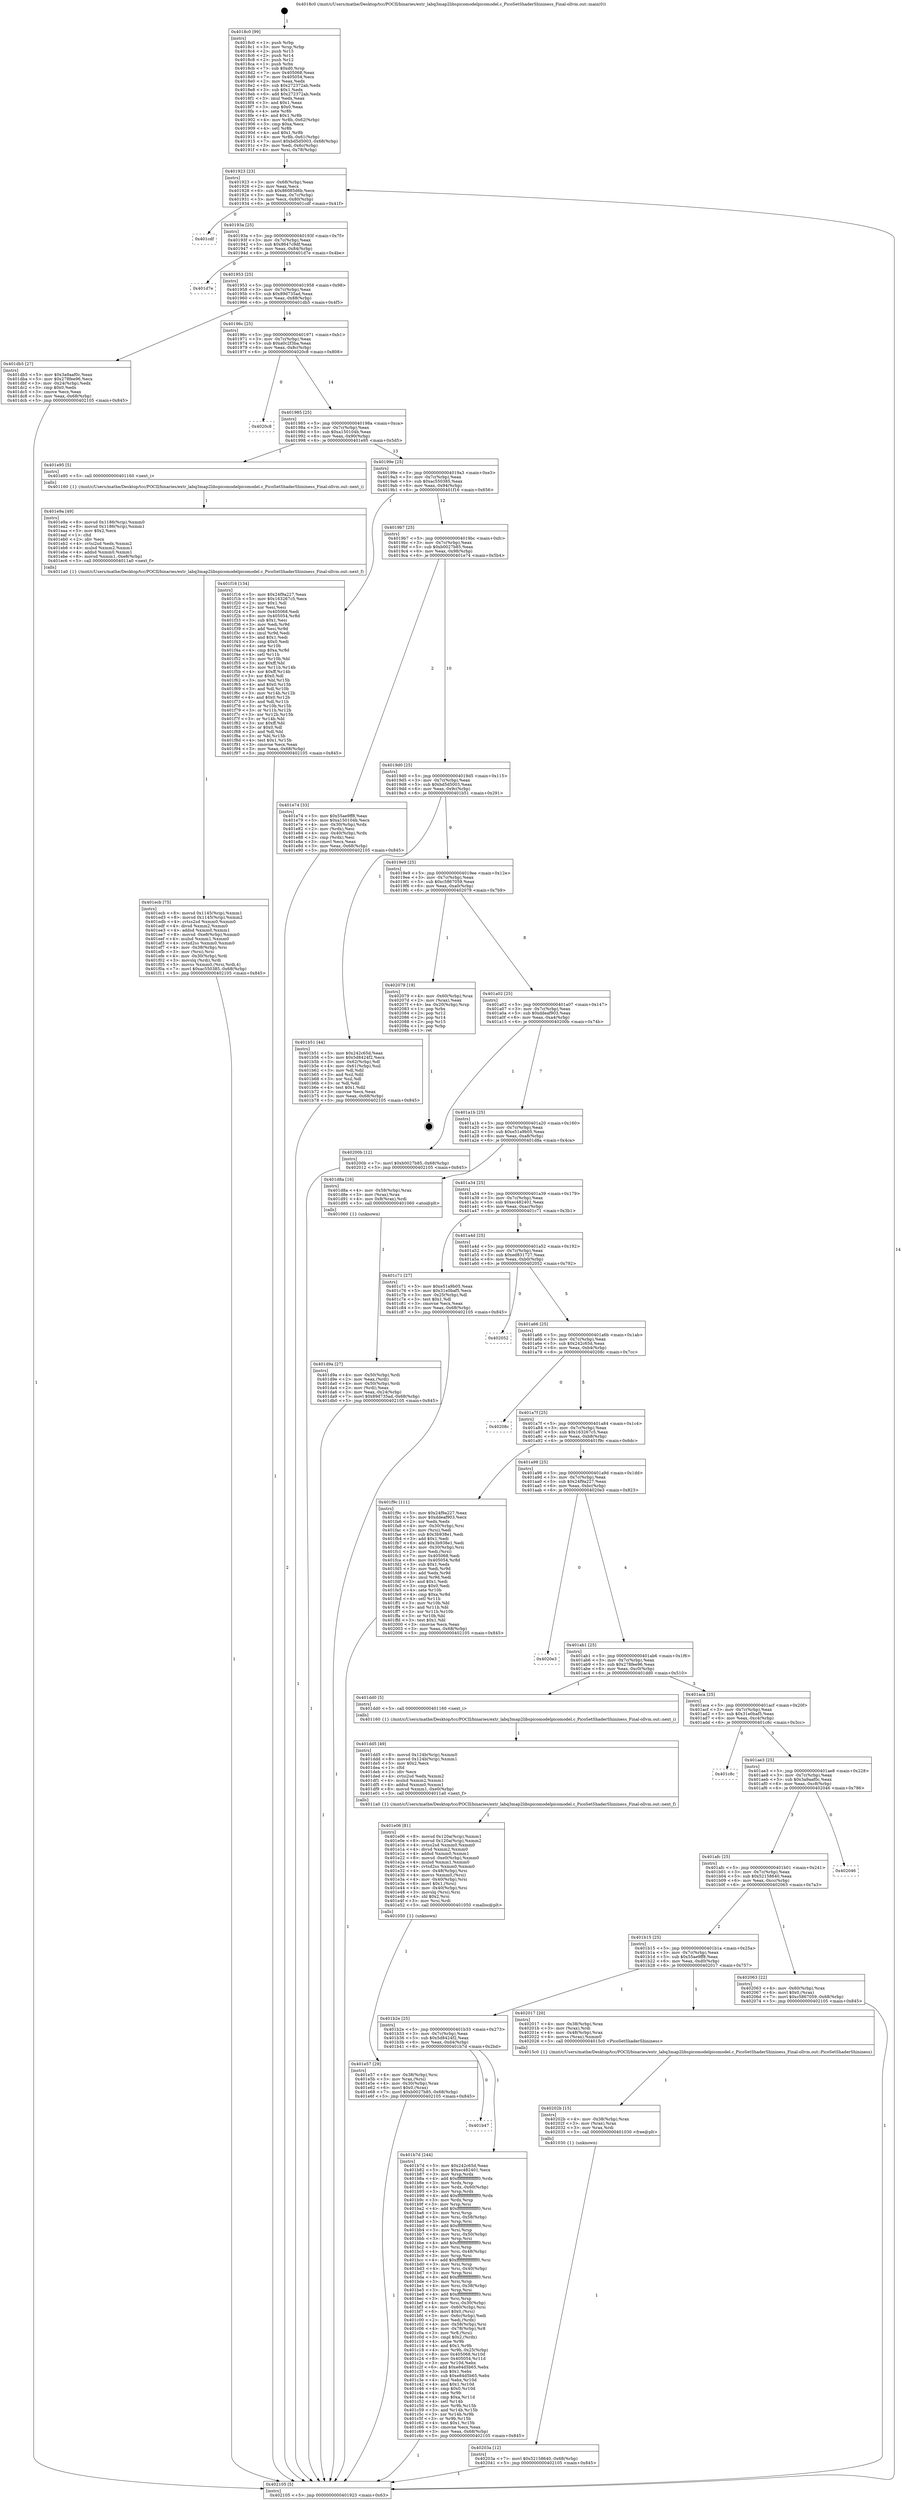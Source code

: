 digraph "0x4018c0" {
  label = "0x4018c0 (/mnt/c/Users/mathe/Desktop/tcc/POCII/binaries/extr_labq3map2libspicomodelpicomodel.c_PicoSetShaderShininess_Final-ollvm.out::main(0))"
  labelloc = "t"
  node[shape=record]

  Entry [label="",width=0.3,height=0.3,shape=circle,fillcolor=black,style=filled]
  "0x401923" [label="{
     0x401923 [23]\l
     | [instrs]\l
     &nbsp;&nbsp;0x401923 \<+3\>: mov -0x68(%rbp),%eax\l
     &nbsp;&nbsp;0x401926 \<+2\>: mov %eax,%ecx\l
     &nbsp;&nbsp;0x401928 \<+6\>: sub $0x86085d6b,%ecx\l
     &nbsp;&nbsp;0x40192e \<+3\>: mov %eax,-0x7c(%rbp)\l
     &nbsp;&nbsp;0x401931 \<+3\>: mov %ecx,-0x80(%rbp)\l
     &nbsp;&nbsp;0x401934 \<+6\>: je 0000000000401cdf \<main+0x41f\>\l
  }"]
  "0x401cdf" [label="{
     0x401cdf\l
  }", style=dashed]
  "0x40193a" [label="{
     0x40193a [25]\l
     | [instrs]\l
     &nbsp;&nbsp;0x40193a \<+5\>: jmp 000000000040193f \<main+0x7f\>\l
     &nbsp;&nbsp;0x40193f \<+3\>: mov -0x7c(%rbp),%eax\l
     &nbsp;&nbsp;0x401942 \<+5\>: sub $0x8647c9df,%eax\l
     &nbsp;&nbsp;0x401947 \<+6\>: mov %eax,-0x84(%rbp)\l
     &nbsp;&nbsp;0x40194d \<+6\>: je 0000000000401d7e \<main+0x4be\>\l
  }"]
  Exit [label="",width=0.3,height=0.3,shape=circle,fillcolor=black,style=filled,peripheries=2]
  "0x401d7e" [label="{
     0x401d7e\l
  }", style=dashed]
  "0x401953" [label="{
     0x401953 [25]\l
     | [instrs]\l
     &nbsp;&nbsp;0x401953 \<+5\>: jmp 0000000000401958 \<main+0x98\>\l
     &nbsp;&nbsp;0x401958 \<+3\>: mov -0x7c(%rbp),%eax\l
     &nbsp;&nbsp;0x40195b \<+5\>: sub $0x89d735ad,%eax\l
     &nbsp;&nbsp;0x401960 \<+6\>: mov %eax,-0x88(%rbp)\l
     &nbsp;&nbsp;0x401966 \<+6\>: je 0000000000401db5 \<main+0x4f5\>\l
  }"]
  "0x40203a" [label="{
     0x40203a [12]\l
     | [instrs]\l
     &nbsp;&nbsp;0x40203a \<+7\>: movl $0x52158640,-0x68(%rbp)\l
     &nbsp;&nbsp;0x402041 \<+5\>: jmp 0000000000402105 \<main+0x845\>\l
  }"]
  "0x401db5" [label="{
     0x401db5 [27]\l
     | [instrs]\l
     &nbsp;&nbsp;0x401db5 \<+5\>: mov $0x3a9aaf0c,%eax\l
     &nbsp;&nbsp;0x401dba \<+5\>: mov $0x278fee96,%ecx\l
     &nbsp;&nbsp;0x401dbf \<+3\>: mov -0x24(%rbp),%edx\l
     &nbsp;&nbsp;0x401dc2 \<+3\>: cmp $0x0,%edx\l
     &nbsp;&nbsp;0x401dc5 \<+3\>: cmove %ecx,%eax\l
     &nbsp;&nbsp;0x401dc8 \<+3\>: mov %eax,-0x68(%rbp)\l
     &nbsp;&nbsp;0x401dcb \<+5\>: jmp 0000000000402105 \<main+0x845\>\l
  }"]
  "0x40196c" [label="{
     0x40196c [25]\l
     | [instrs]\l
     &nbsp;&nbsp;0x40196c \<+5\>: jmp 0000000000401971 \<main+0xb1\>\l
     &nbsp;&nbsp;0x401971 \<+3\>: mov -0x7c(%rbp),%eax\l
     &nbsp;&nbsp;0x401974 \<+5\>: sub $0xa0c2f3ba,%eax\l
     &nbsp;&nbsp;0x401979 \<+6\>: mov %eax,-0x8c(%rbp)\l
     &nbsp;&nbsp;0x40197f \<+6\>: je 00000000004020c8 \<main+0x808\>\l
  }"]
  "0x40202b" [label="{
     0x40202b [15]\l
     | [instrs]\l
     &nbsp;&nbsp;0x40202b \<+4\>: mov -0x38(%rbp),%rax\l
     &nbsp;&nbsp;0x40202f \<+3\>: mov (%rax),%rax\l
     &nbsp;&nbsp;0x402032 \<+3\>: mov %rax,%rdi\l
     &nbsp;&nbsp;0x402035 \<+5\>: call 0000000000401030 \<free@plt\>\l
     | [calls]\l
     &nbsp;&nbsp;0x401030 \{1\} (unknown)\l
  }"]
  "0x4020c8" [label="{
     0x4020c8\l
  }", style=dashed]
  "0x401985" [label="{
     0x401985 [25]\l
     | [instrs]\l
     &nbsp;&nbsp;0x401985 \<+5\>: jmp 000000000040198a \<main+0xca\>\l
     &nbsp;&nbsp;0x40198a \<+3\>: mov -0x7c(%rbp),%eax\l
     &nbsp;&nbsp;0x40198d \<+5\>: sub $0xa150104b,%eax\l
     &nbsp;&nbsp;0x401992 \<+6\>: mov %eax,-0x90(%rbp)\l
     &nbsp;&nbsp;0x401998 \<+6\>: je 0000000000401e95 \<main+0x5d5\>\l
  }"]
  "0x401ecb" [label="{
     0x401ecb [75]\l
     | [instrs]\l
     &nbsp;&nbsp;0x401ecb \<+8\>: movsd 0x1145(%rip),%xmm1\l
     &nbsp;&nbsp;0x401ed3 \<+8\>: movsd 0x1145(%rip),%xmm2\l
     &nbsp;&nbsp;0x401edb \<+4\>: cvtss2sd %xmm0,%xmm0\l
     &nbsp;&nbsp;0x401edf \<+4\>: divsd %xmm2,%xmm0\l
     &nbsp;&nbsp;0x401ee3 \<+4\>: addsd %xmm0,%xmm1\l
     &nbsp;&nbsp;0x401ee7 \<+8\>: movsd -0xe8(%rbp),%xmm0\l
     &nbsp;&nbsp;0x401eef \<+4\>: mulsd %xmm1,%xmm0\l
     &nbsp;&nbsp;0x401ef3 \<+4\>: cvtsd2ss %xmm0,%xmm0\l
     &nbsp;&nbsp;0x401ef7 \<+4\>: mov -0x38(%rbp),%rsi\l
     &nbsp;&nbsp;0x401efb \<+3\>: mov (%rsi),%rsi\l
     &nbsp;&nbsp;0x401efe \<+4\>: mov -0x30(%rbp),%rdi\l
     &nbsp;&nbsp;0x401f02 \<+3\>: movslq (%rdi),%rdi\l
     &nbsp;&nbsp;0x401f05 \<+5\>: movss %xmm0,(%rsi,%rdi,4)\l
     &nbsp;&nbsp;0x401f0a \<+7\>: movl $0xac550385,-0x68(%rbp)\l
     &nbsp;&nbsp;0x401f11 \<+5\>: jmp 0000000000402105 \<main+0x845\>\l
  }"]
  "0x401e95" [label="{
     0x401e95 [5]\l
     | [instrs]\l
     &nbsp;&nbsp;0x401e95 \<+5\>: call 0000000000401160 \<next_i\>\l
     | [calls]\l
     &nbsp;&nbsp;0x401160 \{1\} (/mnt/c/Users/mathe/Desktop/tcc/POCII/binaries/extr_labq3map2libspicomodelpicomodel.c_PicoSetShaderShininess_Final-ollvm.out::next_i)\l
  }"]
  "0x40199e" [label="{
     0x40199e [25]\l
     | [instrs]\l
     &nbsp;&nbsp;0x40199e \<+5\>: jmp 00000000004019a3 \<main+0xe3\>\l
     &nbsp;&nbsp;0x4019a3 \<+3\>: mov -0x7c(%rbp),%eax\l
     &nbsp;&nbsp;0x4019a6 \<+5\>: sub $0xac550385,%eax\l
     &nbsp;&nbsp;0x4019ab \<+6\>: mov %eax,-0x94(%rbp)\l
     &nbsp;&nbsp;0x4019b1 \<+6\>: je 0000000000401f16 \<main+0x656\>\l
  }"]
  "0x401e9a" [label="{
     0x401e9a [49]\l
     | [instrs]\l
     &nbsp;&nbsp;0x401e9a \<+8\>: movsd 0x1186(%rip),%xmm0\l
     &nbsp;&nbsp;0x401ea2 \<+8\>: movsd 0x1186(%rip),%xmm1\l
     &nbsp;&nbsp;0x401eaa \<+5\>: mov $0x2,%ecx\l
     &nbsp;&nbsp;0x401eaf \<+1\>: cltd\l
     &nbsp;&nbsp;0x401eb0 \<+2\>: idiv %ecx\l
     &nbsp;&nbsp;0x401eb2 \<+4\>: cvtsi2sd %edx,%xmm2\l
     &nbsp;&nbsp;0x401eb6 \<+4\>: mulsd %xmm2,%xmm1\l
     &nbsp;&nbsp;0x401eba \<+4\>: addsd %xmm0,%xmm1\l
     &nbsp;&nbsp;0x401ebe \<+8\>: movsd %xmm1,-0xe8(%rbp)\l
     &nbsp;&nbsp;0x401ec6 \<+5\>: call 00000000004011a0 \<next_f\>\l
     | [calls]\l
     &nbsp;&nbsp;0x4011a0 \{1\} (/mnt/c/Users/mathe/Desktop/tcc/POCII/binaries/extr_labq3map2libspicomodelpicomodel.c_PicoSetShaderShininess_Final-ollvm.out::next_f)\l
  }"]
  "0x401f16" [label="{
     0x401f16 [134]\l
     | [instrs]\l
     &nbsp;&nbsp;0x401f16 \<+5\>: mov $0x24f9a227,%eax\l
     &nbsp;&nbsp;0x401f1b \<+5\>: mov $0x163267c5,%ecx\l
     &nbsp;&nbsp;0x401f20 \<+2\>: mov $0x1,%dl\l
     &nbsp;&nbsp;0x401f22 \<+2\>: xor %esi,%esi\l
     &nbsp;&nbsp;0x401f24 \<+7\>: mov 0x405068,%edi\l
     &nbsp;&nbsp;0x401f2b \<+8\>: mov 0x405054,%r8d\l
     &nbsp;&nbsp;0x401f33 \<+3\>: sub $0x1,%esi\l
     &nbsp;&nbsp;0x401f36 \<+3\>: mov %edi,%r9d\l
     &nbsp;&nbsp;0x401f39 \<+3\>: add %esi,%r9d\l
     &nbsp;&nbsp;0x401f3c \<+4\>: imul %r9d,%edi\l
     &nbsp;&nbsp;0x401f40 \<+3\>: and $0x1,%edi\l
     &nbsp;&nbsp;0x401f43 \<+3\>: cmp $0x0,%edi\l
     &nbsp;&nbsp;0x401f46 \<+4\>: sete %r10b\l
     &nbsp;&nbsp;0x401f4a \<+4\>: cmp $0xa,%r8d\l
     &nbsp;&nbsp;0x401f4e \<+4\>: setl %r11b\l
     &nbsp;&nbsp;0x401f52 \<+3\>: mov %r10b,%bl\l
     &nbsp;&nbsp;0x401f55 \<+3\>: xor $0xff,%bl\l
     &nbsp;&nbsp;0x401f58 \<+3\>: mov %r11b,%r14b\l
     &nbsp;&nbsp;0x401f5b \<+4\>: xor $0xff,%r14b\l
     &nbsp;&nbsp;0x401f5f \<+3\>: xor $0x0,%dl\l
     &nbsp;&nbsp;0x401f62 \<+3\>: mov %bl,%r15b\l
     &nbsp;&nbsp;0x401f65 \<+4\>: and $0x0,%r15b\l
     &nbsp;&nbsp;0x401f69 \<+3\>: and %dl,%r10b\l
     &nbsp;&nbsp;0x401f6c \<+3\>: mov %r14b,%r12b\l
     &nbsp;&nbsp;0x401f6f \<+4\>: and $0x0,%r12b\l
     &nbsp;&nbsp;0x401f73 \<+3\>: and %dl,%r11b\l
     &nbsp;&nbsp;0x401f76 \<+3\>: or %r10b,%r15b\l
     &nbsp;&nbsp;0x401f79 \<+3\>: or %r11b,%r12b\l
     &nbsp;&nbsp;0x401f7c \<+3\>: xor %r12b,%r15b\l
     &nbsp;&nbsp;0x401f7f \<+3\>: or %r14b,%bl\l
     &nbsp;&nbsp;0x401f82 \<+3\>: xor $0xff,%bl\l
     &nbsp;&nbsp;0x401f85 \<+3\>: or $0x0,%dl\l
     &nbsp;&nbsp;0x401f88 \<+2\>: and %dl,%bl\l
     &nbsp;&nbsp;0x401f8a \<+3\>: or %bl,%r15b\l
     &nbsp;&nbsp;0x401f8d \<+4\>: test $0x1,%r15b\l
     &nbsp;&nbsp;0x401f91 \<+3\>: cmovne %ecx,%eax\l
     &nbsp;&nbsp;0x401f94 \<+3\>: mov %eax,-0x68(%rbp)\l
     &nbsp;&nbsp;0x401f97 \<+5\>: jmp 0000000000402105 \<main+0x845\>\l
  }"]
  "0x4019b7" [label="{
     0x4019b7 [25]\l
     | [instrs]\l
     &nbsp;&nbsp;0x4019b7 \<+5\>: jmp 00000000004019bc \<main+0xfc\>\l
     &nbsp;&nbsp;0x4019bc \<+3\>: mov -0x7c(%rbp),%eax\l
     &nbsp;&nbsp;0x4019bf \<+5\>: sub $0xb0027b85,%eax\l
     &nbsp;&nbsp;0x4019c4 \<+6\>: mov %eax,-0x98(%rbp)\l
     &nbsp;&nbsp;0x4019ca \<+6\>: je 0000000000401e74 \<main+0x5b4\>\l
  }"]
  "0x401e57" [label="{
     0x401e57 [29]\l
     | [instrs]\l
     &nbsp;&nbsp;0x401e57 \<+4\>: mov -0x38(%rbp),%rsi\l
     &nbsp;&nbsp;0x401e5b \<+3\>: mov %rax,(%rsi)\l
     &nbsp;&nbsp;0x401e5e \<+4\>: mov -0x30(%rbp),%rax\l
     &nbsp;&nbsp;0x401e62 \<+6\>: movl $0x0,(%rax)\l
     &nbsp;&nbsp;0x401e68 \<+7\>: movl $0xb0027b85,-0x68(%rbp)\l
     &nbsp;&nbsp;0x401e6f \<+5\>: jmp 0000000000402105 \<main+0x845\>\l
  }"]
  "0x401e74" [label="{
     0x401e74 [33]\l
     | [instrs]\l
     &nbsp;&nbsp;0x401e74 \<+5\>: mov $0x55ae9ff8,%eax\l
     &nbsp;&nbsp;0x401e79 \<+5\>: mov $0xa150104b,%ecx\l
     &nbsp;&nbsp;0x401e7e \<+4\>: mov -0x30(%rbp),%rdx\l
     &nbsp;&nbsp;0x401e82 \<+2\>: mov (%rdx),%esi\l
     &nbsp;&nbsp;0x401e84 \<+4\>: mov -0x40(%rbp),%rdx\l
     &nbsp;&nbsp;0x401e88 \<+2\>: cmp (%rdx),%esi\l
     &nbsp;&nbsp;0x401e8a \<+3\>: cmovl %ecx,%eax\l
     &nbsp;&nbsp;0x401e8d \<+3\>: mov %eax,-0x68(%rbp)\l
     &nbsp;&nbsp;0x401e90 \<+5\>: jmp 0000000000402105 \<main+0x845\>\l
  }"]
  "0x4019d0" [label="{
     0x4019d0 [25]\l
     | [instrs]\l
     &nbsp;&nbsp;0x4019d0 \<+5\>: jmp 00000000004019d5 \<main+0x115\>\l
     &nbsp;&nbsp;0x4019d5 \<+3\>: mov -0x7c(%rbp),%eax\l
     &nbsp;&nbsp;0x4019d8 \<+5\>: sub $0xbd5d5003,%eax\l
     &nbsp;&nbsp;0x4019dd \<+6\>: mov %eax,-0x9c(%rbp)\l
     &nbsp;&nbsp;0x4019e3 \<+6\>: je 0000000000401b51 \<main+0x291\>\l
  }"]
  "0x401e06" [label="{
     0x401e06 [81]\l
     | [instrs]\l
     &nbsp;&nbsp;0x401e06 \<+8\>: movsd 0x120a(%rip),%xmm1\l
     &nbsp;&nbsp;0x401e0e \<+8\>: movsd 0x120a(%rip),%xmm2\l
     &nbsp;&nbsp;0x401e16 \<+4\>: cvtss2sd %xmm0,%xmm0\l
     &nbsp;&nbsp;0x401e1a \<+4\>: divsd %xmm2,%xmm0\l
     &nbsp;&nbsp;0x401e1e \<+4\>: addsd %xmm0,%xmm1\l
     &nbsp;&nbsp;0x401e22 \<+8\>: movsd -0xe0(%rbp),%xmm0\l
     &nbsp;&nbsp;0x401e2a \<+4\>: mulsd %xmm1,%xmm0\l
     &nbsp;&nbsp;0x401e2e \<+4\>: cvtsd2ss %xmm0,%xmm0\l
     &nbsp;&nbsp;0x401e32 \<+4\>: mov -0x48(%rbp),%rsi\l
     &nbsp;&nbsp;0x401e36 \<+4\>: movss %xmm0,(%rsi)\l
     &nbsp;&nbsp;0x401e3a \<+4\>: mov -0x40(%rbp),%rsi\l
     &nbsp;&nbsp;0x401e3e \<+6\>: movl $0x1,(%rsi)\l
     &nbsp;&nbsp;0x401e44 \<+4\>: mov -0x40(%rbp),%rsi\l
     &nbsp;&nbsp;0x401e48 \<+3\>: movslq (%rsi),%rsi\l
     &nbsp;&nbsp;0x401e4b \<+4\>: shl $0x2,%rsi\l
     &nbsp;&nbsp;0x401e4f \<+3\>: mov %rsi,%rdi\l
     &nbsp;&nbsp;0x401e52 \<+5\>: call 0000000000401050 \<malloc@plt\>\l
     | [calls]\l
     &nbsp;&nbsp;0x401050 \{1\} (unknown)\l
  }"]
  "0x401b51" [label="{
     0x401b51 [44]\l
     | [instrs]\l
     &nbsp;&nbsp;0x401b51 \<+5\>: mov $0x242c65d,%eax\l
     &nbsp;&nbsp;0x401b56 \<+5\>: mov $0x5d8424f2,%ecx\l
     &nbsp;&nbsp;0x401b5b \<+3\>: mov -0x62(%rbp),%dl\l
     &nbsp;&nbsp;0x401b5e \<+4\>: mov -0x61(%rbp),%sil\l
     &nbsp;&nbsp;0x401b62 \<+3\>: mov %dl,%dil\l
     &nbsp;&nbsp;0x401b65 \<+3\>: and %sil,%dil\l
     &nbsp;&nbsp;0x401b68 \<+3\>: xor %sil,%dl\l
     &nbsp;&nbsp;0x401b6b \<+3\>: or %dl,%dil\l
     &nbsp;&nbsp;0x401b6e \<+4\>: test $0x1,%dil\l
     &nbsp;&nbsp;0x401b72 \<+3\>: cmovne %ecx,%eax\l
     &nbsp;&nbsp;0x401b75 \<+3\>: mov %eax,-0x68(%rbp)\l
     &nbsp;&nbsp;0x401b78 \<+5\>: jmp 0000000000402105 \<main+0x845\>\l
  }"]
  "0x4019e9" [label="{
     0x4019e9 [25]\l
     | [instrs]\l
     &nbsp;&nbsp;0x4019e9 \<+5\>: jmp 00000000004019ee \<main+0x12e\>\l
     &nbsp;&nbsp;0x4019ee \<+3\>: mov -0x7c(%rbp),%eax\l
     &nbsp;&nbsp;0x4019f1 \<+5\>: sub $0xc5867059,%eax\l
     &nbsp;&nbsp;0x4019f6 \<+6\>: mov %eax,-0xa0(%rbp)\l
     &nbsp;&nbsp;0x4019fc \<+6\>: je 0000000000402079 \<main+0x7b9\>\l
  }"]
  "0x402105" [label="{
     0x402105 [5]\l
     | [instrs]\l
     &nbsp;&nbsp;0x402105 \<+5\>: jmp 0000000000401923 \<main+0x63\>\l
  }"]
  "0x4018c0" [label="{
     0x4018c0 [99]\l
     | [instrs]\l
     &nbsp;&nbsp;0x4018c0 \<+1\>: push %rbp\l
     &nbsp;&nbsp;0x4018c1 \<+3\>: mov %rsp,%rbp\l
     &nbsp;&nbsp;0x4018c4 \<+2\>: push %r15\l
     &nbsp;&nbsp;0x4018c6 \<+2\>: push %r14\l
     &nbsp;&nbsp;0x4018c8 \<+2\>: push %r12\l
     &nbsp;&nbsp;0x4018ca \<+1\>: push %rbx\l
     &nbsp;&nbsp;0x4018cb \<+7\>: sub $0xd0,%rsp\l
     &nbsp;&nbsp;0x4018d2 \<+7\>: mov 0x405068,%eax\l
     &nbsp;&nbsp;0x4018d9 \<+7\>: mov 0x405054,%ecx\l
     &nbsp;&nbsp;0x4018e0 \<+2\>: mov %eax,%edx\l
     &nbsp;&nbsp;0x4018e2 \<+6\>: sub $0x272372ab,%edx\l
     &nbsp;&nbsp;0x4018e8 \<+3\>: sub $0x1,%edx\l
     &nbsp;&nbsp;0x4018eb \<+6\>: add $0x272372ab,%edx\l
     &nbsp;&nbsp;0x4018f1 \<+3\>: imul %edx,%eax\l
     &nbsp;&nbsp;0x4018f4 \<+3\>: and $0x1,%eax\l
     &nbsp;&nbsp;0x4018f7 \<+3\>: cmp $0x0,%eax\l
     &nbsp;&nbsp;0x4018fa \<+4\>: sete %r8b\l
     &nbsp;&nbsp;0x4018fe \<+4\>: and $0x1,%r8b\l
     &nbsp;&nbsp;0x401902 \<+4\>: mov %r8b,-0x62(%rbp)\l
     &nbsp;&nbsp;0x401906 \<+3\>: cmp $0xa,%ecx\l
     &nbsp;&nbsp;0x401909 \<+4\>: setl %r8b\l
     &nbsp;&nbsp;0x40190d \<+4\>: and $0x1,%r8b\l
     &nbsp;&nbsp;0x401911 \<+4\>: mov %r8b,-0x61(%rbp)\l
     &nbsp;&nbsp;0x401915 \<+7\>: movl $0xbd5d5003,-0x68(%rbp)\l
     &nbsp;&nbsp;0x40191c \<+3\>: mov %edi,-0x6c(%rbp)\l
     &nbsp;&nbsp;0x40191f \<+4\>: mov %rsi,-0x78(%rbp)\l
  }"]
  "0x401dd5" [label="{
     0x401dd5 [49]\l
     | [instrs]\l
     &nbsp;&nbsp;0x401dd5 \<+8\>: movsd 0x124b(%rip),%xmm0\l
     &nbsp;&nbsp;0x401ddd \<+8\>: movsd 0x124b(%rip),%xmm1\l
     &nbsp;&nbsp;0x401de5 \<+5\>: mov $0x2,%ecx\l
     &nbsp;&nbsp;0x401dea \<+1\>: cltd\l
     &nbsp;&nbsp;0x401deb \<+2\>: idiv %ecx\l
     &nbsp;&nbsp;0x401ded \<+4\>: cvtsi2sd %edx,%xmm2\l
     &nbsp;&nbsp;0x401df1 \<+4\>: mulsd %xmm2,%xmm1\l
     &nbsp;&nbsp;0x401df5 \<+4\>: addsd %xmm0,%xmm1\l
     &nbsp;&nbsp;0x401df9 \<+8\>: movsd %xmm1,-0xe0(%rbp)\l
     &nbsp;&nbsp;0x401e01 \<+5\>: call 00000000004011a0 \<next_f\>\l
     | [calls]\l
     &nbsp;&nbsp;0x4011a0 \{1\} (/mnt/c/Users/mathe/Desktop/tcc/POCII/binaries/extr_labq3map2libspicomodelpicomodel.c_PicoSetShaderShininess_Final-ollvm.out::next_f)\l
  }"]
  "0x402079" [label="{
     0x402079 [19]\l
     | [instrs]\l
     &nbsp;&nbsp;0x402079 \<+4\>: mov -0x60(%rbp),%rax\l
     &nbsp;&nbsp;0x40207d \<+2\>: mov (%rax),%eax\l
     &nbsp;&nbsp;0x40207f \<+4\>: lea -0x20(%rbp),%rsp\l
     &nbsp;&nbsp;0x402083 \<+1\>: pop %rbx\l
     &nbsp;&nbsp;0x402084 \<+2\>: pop %r12\l
     &nbsp;&nbsp;0x402086 \<+2\>: pop %r14\l
     &nbsp;&nbsp;0x402088 \<+2\>: pop %r15\l
     &nbsp;&nbsp;0x40208a \<+1\>: pop %rbp\l
     &nbsp;&nbsp;0x40208b \<+1\>: ret\l
  }"]
  "0x401a02" [label="{
     0x401a02 [25]\l
     | [instrs]\l
     &nbsp;&nbsp;0x401a02 \<+5\>: jmp 0000000000401a07 \<main+0x147\>\l
     &nbsp;&nbsp;0x401a07 \<+3\>: mov -0x7c(%rbp),%eax\l
     &nbsp;&nbsp;0x401a0a \<+5\>: sub $0xddeaf903,%eax\l
     &nbsp;&nbsp;0x401a0f \<+6\>: mov %eax,-0xa4(%rbp)\l
     &nbsp;&nbsp;0x401a15 \<+6\>: je 000000000040200b \<main+0x74b\>\l
  }"]
  "0x401d9a" [label="{
     0x401d9a [27]\l
     | [instrs]\l
     &nbsp;&nbsp;0x401d9a \<+4\>: mov -0x50(%rbp),%rdi\l
     &nbsp;&nbsp;0x401d9e \<+2\>: mov %eax,(%rdi)\l
     &nbsp;&nbsp;0x401da0 \<+4\>: mov -0x50(%rbp),%rdi\l
     &nbsp;&nbsp;0x401da4 \<+2\>: mov (%rdi),%eax\l
     &nbsp;&nbsp;0x401da6 \<+3\>: mov %eax,-0x24(%rbp)\l
     &nbsp;&nbsp;0x401da9 \<+7\>: movl $0x89d735ad,-0x68(%rbp)\l
     &nbsp;&nbsp;0x401db0 \<+5\>: jmp 0000000000402105 \<main+0x845\>\l
  }"]
  "0x40200b" [label="{
     0x40200b [12]\l
     | [instrs]\l
     &nbsp;&nbsp;0x40200b \<+7\>: movl $0xb0027b85,-0x68(%rbp)\l
     &nbsp;&nbsp;0x402012 \<+5\>: jmp 0000000000402105 \<main+0x845\>\l
  }"]
  "0x401a1b" [label="{
     0x401a1b [25]\l
     | [instrs]\l
     &nbsp;&nbsp;0x401a1b \<+5\>: jmp 0000000000401a20 \<main+0x160\>\l
     &nbsp;&nbsp;0x401a20 \<+3\>: mov -0x7c(%rbp),%eax\l
     &nbsp;&nbsp;0x401a23 \<+5\>: sub $0xe51a9b05,%eax\l
     &nbsp;&nbsp;0x401a28 \<+6\>: mov %eax,-0xa8(%rbp)\l
     &nbsp;&nbsp;0x401a2e \<+6\>: je 0000000000401d8a \<main+0x4ca\>\l
  }"]
  "0x401b47" [label="{
     0x401b47\l
  }", style=dashed]
  "0x401d8a" [label="{
     0x401d8a [16]\l
     | [instrs]\l
     &nbsp;&nbsp;0x401d8a \<+4\>: mov -0x58(%rbp),%rax\l
     &nbsp;&nbsp;0x401d8e \<+3\>: mov (%rax),%rax\l
     &nbsp;&nbsp;0x401d91 \<+4\>: mov 0x8(%rax),%rdi\l
     &nbsp;&nbsp;0x401d95 \<+5\>: call 0000000000401060 \<atoi@plt\>\l
     | [calls]\l
     &nbsp;&nbsp;0x401060 \{1\} (unknown)\l
  }"]
  "0x401a34" [label="{
     0x401a34 [25]\l
     | [instrs]\l
     &nbsp;&nbsp;0x401a34 \<+5\>: jmp 0000000000401a39 \<main+0x179\>\l
     &nbsp;&nbsp;0x401a39 \<+3\>: mov -0x7c(%rbp),%eax\l
     &nbsp;&nbsp;0x401a3c \<+5\>: sub $0xec482401,%eax\l
     &nbsp;&nbsp;0x401a41 \<+6\>: mov %eax,-0xac(%rbp)\l
     &nbsp;&nbsp;0x401a47 \<+6\>: je 0000000000401c71 \<main+0x3b1\>\l
  }"]
  "0x401b7d" [label="{
     0x401b7d [244]\l
     | [instrs]\l
     &nbsp;&nbsp;0x401b7d \<+5\>: mov $0x242c65d,%eax\l
     &nbsp;&nbsp;0x401b82 \<+5\>: mov $0xec482401,%ecx\l
     &nbsp;&nbsp;0x401b87 \<+3\>: mov %rsp,%rdx\l
     &nbsp;&nbsp;0x401b8a \<+4\>: add $0xfffffffffffffff0,%rdx\l
     &nbsp;&nbsp;0x401b8e \<+3\>: mov %rdx,%rsp\l
     &nbsp;&nbsp;0x401b91 \<+4\>: mov %rdx,-0x60(%rbp)\l
     &nbsp;&nbsp;0x401b95 \<+3\>: mov %rsp,%rdx\l
     &nbsp;&nbsp;0x401b98 \<+4\>: add $0xfffffffffffffff0,%rdx\l
     &nbsp;&nbsp;0x401b9c \<+3\>: mov %rdx,%rsp\l
     &nbsp;&nbsp;0x401b9f \<+3\>: mov %rsp,%rsi\l
     &nbsp;&nbsp;0x401ba2 \<+4\>: add $0xfffffffffffffff0,%rsi\l
     &nbsp;&nbsp;0x401ba6 \<+3\>: mov %rsi,%rsp\l
     &nbsp;&nbsp;0x401ba9 \<+4\>: mov %rsi,-0x58(%rbp)\l
     &nbsp;&nbsp;0x401bad \<+3\>: mov %rsp,%rsi\l
     &nbsp;&nbsp;0x401bb0 \<+4\>: add $0xfffffffffffffff0,%rsi\l
     &nbsp;&nbsp;0x401bb4 \<+3\>: mov %rsi,%rsp\l
     &nbsp;&nbsp;0x401bb7 \<+4\>: mov %rsi,-0x50(%rbp)\l
     &nbsp;&nbsp;0x401bbb \<+3\>: mov %rsp,%rsi\l
     &nbsp;&nbsp;0x401bbe \<+4\>: add $0xfffffffffffffff0,%rsi\l
     &nbsp;&nbsp;0x401bc2 \<+3\>: mov %rsi,%rsp\l
     &nbsp;&nbsp;0x401bc5 \<+4\>: mov %rsi,-0x48(%rbp)\l
     &nbsp;&nbsp;0x401bc9 \<+3\>: mov %rsp,%rsi\l
     &nbsp;&nbsp;0x401bcc \<+4\>: add $0xfffffffffffffff0,%rsi\l
     &nbsp;&nbsp;0x401bd0 \<+3\>: mov %rsi,%rsp\l
     &nbsp;&nbsp;0x401bd3 \<+4\>: mov %rsi,-0x40(%rbp)\l
     &nbsp;&nbsp;0x401bd7 \<+3\>: mov %rsp,%rsi\l
     &nbsp;&nbsp;0x401bda \<+4\>: add $0xfffffffffffffff0,%rsi\l
     &nbsp;&nbsp;0x401bde \<+3\>: mov %rsi,%rsp\l
     &nbsp;&nbsp;0x401be1 \<+4\>: mov %rsi,-0x38(%rbp)\l
     &nbsp;&nbsp;0x401be5 \<+3\>: mov %rsp,%rsi\l
     &nbsp;&nbsp;0x401be8 \<+4\>: add $0xfffffffffffffff0,%rsi\l
     &nbsp;&nbsp;0x401bec \<+3\>: mov %rsi,%rsp\l
     &nbsp;&nbsp;0x401bef \<+4\>: mov %rsi,-0x30(%rbp)\l
     &nbsp;&nbsp;0x401bf3 \<+4\>: mov -0x60(%rbp),%rsi\l
     &nbsp;&nbsp;0x401bf7 \<+6\>: movl $0x0,(%rsi)\l
     &nbsp;&nbsp;0x401bfd \<+3\>: mov -0x6c(%rbp),%edi\l
     &nbsp;&nbsp;0x401c00 \<+2\>: mov %edi,(%rdx)\l
     &nbsp;&nbsp;0x401c02 \<+4\>: mov -0x58(%rbp),%rsi\l
     &nbsp;&nbsp;0x401c06 \<+4\>: mov -0x78(%rbp),%r8\l
     &nbsp;&nbsp;0x401c0a \<+3\>: mov %r8,(%rsi)\l
     &nbsp;&nbsp;0x401c0d \<+3\>: cmpl $0x2,(%rdx)\l
     &nbsp;&nbsp;0x401c10 \<+4\>: setne %r9b\l
     &nbsp;&nbsp;0x401c14 \<+4\>: and $0x1,%r9b\l
     &nbsp;&nbsp;0x401c18 \<+4\>: mov %r9b,-0x25(%rbp)\l
     &nbsp;&nbsp;0x401c1c \<+8\>: mov 0x405068,%r10d\l
     &nbsp;&nbsp;0x401c24 \<+8\>: mov 0x405054,%r11d\l
     &nbsp;&nbsp;0x401c2c \<+3\>: mov %r10d,%ebx\l
     &nbsp;&nbsp;0x401c2f \<+6\>: add $0xe84d5b65,%ebx\l
     &nbsp;&nbsp;0x401c35 \<+3\>: sub $0x1,%ebx\l
     &nbsp;&nbsp;0x401c38 \<+6\>: sub $0xe84d5b65,%ebx\l
     &nbsp;&nbsp;0x401c3e \<+4\>: imul %ebx,%r10d\l
     &nbsp;&nbsp;0x401c42 \<+4\>: and $0x1,%r10d\l
     &nbsp;&nbsp;0x401c46 \<+4\>: cmp $0x0,%r10d\l
     &nbsp;&nbsp;0x401c4a \<+4\>: sete %r9b\l
     &nbsp;&nbsp;0x401c4e \<+4\>: cmp $0xa,%r11d\l
     &nbsp;&nbsp;0x401c52 \<+4\>: setl %r14b\l
     &nbsp;&nbsp;0x401c56 \<+3\>: mov %r9b,%r15b\l
     &nbsp;&nbsp;0x401c59 \<+3\>: and %r14b,%r15b\l
     &nbsp;&nbsp;0x401c5c \<+3\>: xor %r14b,%r9b\l
     &nbsp;&nbsp;0x401c5f \<+3\>: or %r9b,%r15b\l
     &nbsp;&nbsp;0x401c62 \<+4\>: test $0x1,%r15b\l
     &nbsp;&nbsp;0x401c66 \<+3\>: cmovne %ecx,%eax\l
     &nbsp;&nbsp;0x401c69 \<+3\>: mov %eax,-0x68(%rbp)\l
     &nbsp;&nbsp;0x401c6c \<+5\>: jmp 0000000000402105 \<main+0x845\>\l
  }"]
  "0x401c71" [label="{
     0x401c71 [27]\l
     | [instrs]\l
     &nbsp;&nbsp;0x401c71 \<+5\>: mov $0xe51a9b05,%eax\l
     &nbsp;&nbsp;0x401c76 \<+5\>: mov $0x31e0baf5,%ecx\l
     &nbsp;&nbsp;0x401c7b \<+3\>: mov -0x25(%rbp),%dl\l
     &nbsp;&nbsp;0x401c7e \<+3\>: test $0x1,%dl\l
     &nbsp;&nbsp;0x401c81 \<+3\>: cmovne %ecx,%eax\l
     &nbsp;&nbsp;0x401c84 \<+3\>: mov %eax,-0x68(%rbp)\l
     &nbsp;&nbsp;0x401c87 \<+5\>: jmp 0000000000402105 \<main+0x845\>\l
  }"]
  "0x401a4d" [label="{
     0x401a4d [25]\l
     | [instrs]\l
     &nbsp;&nbsp;0x401a4d \<+5\>: jmp 0000000000401a52 \<main+0x192\>\l
     &nbsp;&nbsp;0x401a52 \<+3\>: mov -0x7c(%rbp),%eax\l
     &nbsp;&nbsp;0x401a55 \<+5\>: sub $0xed831727,%eax\l
     &nbsp;&nbsp;0x401a5a \<+6\>: mov %eax,-0xb0(%rbp)\l
     &nbsp;&nbsp;0x401a60 \<+6\>: je 0000000000402052 \<main+0x792\>\l
  }"]
  "0x401b2e" [label="{
     0x401b2e [25]\l
     | [instrs]\l
     &nbsp;&nbsp;0x401b2e \<+5\>: jmp 0000000000401b33 \<main+0x273\>\l
     &nbsp;&nbsp;0x401b33 \<+3\>: mov -0x7c(%rbp),%eax\l
     &nbsp;&nbsp;0x401b36 \<+5\>: sub $0x5d8424f2,%eax\l
     &nbsp;&nbsp;0x401b3b \<+6\>: mov %eax,-0xd4(%rbp)\l
     &nbsp;&nbsp;0x401b41 \<+6\>: je 0000000000401b7d \<main+0x2bd\>\l
  }"]
  "0x402052" [label="{
     0x402052\l
  }", style=dashed]
  "0x401a66" [label="{
     0x401a66 [25]\l
     | [instrs]\l
     &nbsp;&nbsp;0x401a66 \<+5\>: jmp 0000000000401a6b \<main+0x1ab\>\l
     &nbsp;&nbsp;0x401a6b \<+3\>: mov -0x7c(%rbp),%eax\l
     &nbsp;&nbsp;0x401a6e \<+5\>: sub $0x242c65d,%eax\l
     &nbsp;&nbsp;0x401a73 \<+6\>: mov %eax,-0xb4(%rbp)\l
     &nbsp;&nbsp;0x401a79 \<+6\>: je 000000000040208c \<main+0x7cc\>\l
  }"]
  "0x402017" [label="{
     0x402017 [20]\l
     | [instrs]\l
     &nbsp;&nbsp;0x402017 \<+4\>: mov -0x38(%rbp),%rax\l
     &nbsp;&nbsp;0x40201b \<+3\>: mov (%rax),%rdi\l
     &nbsp;&nbsp;0x40201e \<+4\>: mov -0x48(%rbp),%rax\l
     &nbsp;&nbsp;0x402022 \<+4\>: movss (%rax),%xmm0\l
     &nbsp;&nbsp;0x402026 \<+5\>: call 00000000004015c0 \<PicoSetShaderShininess\>\l
     | [calls]\l
     &nbsp;&nbsp;0x4015c0 \{1\} (/mnt/c/Users/mathe/Desktop/tcc/POCII/binaries/extr_labq3map2libspicomodelpicomodel.c_PicoSetShaderShininess_Final-ollvm.out::PicoSetShaderShininess)\l
  }"]
  "0x40208c" [label="{
     0x40208c\l
  }", style=dashed]
  "0x401a7f" [label="{
     0x401a7f [25]\l
     | [instrs]\l
     &nbsp;&nbsp;0x401a7f \<+5\>: jmp 0000000000401a84 \<main+0x1c4\>\l
     &nbsp;&nbsp;0x401a84 \<+3\>: mov -0x7c(%rbp),%eax\l
     &nbsp;&nbsp;0x401a87 \<+5\>: sub $0x163267c5,%eax\l
     &nbsp;&nbsp;0x401a8c \<+6\>: mov %eax,-0xb8(%rbp)\l
     &nbsp;&nbsp;0x401a92 \<+6\>: je 0000000000401f9c \<main+0x6dc\>\l
  }"]
  "0x401b15" [label="{
     0x401b15 [25]\l
     | [instrs]\l
     &nbsp;&nbsp;0x401b15 \<+5\>: jmp 0000000000401b1a \<main+0x25a\>\l
     &nbsp;&nbsp;0x401b1a \<+3\>: mov -0x7c(%rbp),%eax\l
     &nbsp;&nbsp;0x401b1d \<+5\>: sub $0x55ae9ff8,%eax\l
     &nbsp;&nbsp;0x401b22 \<+6\>: mov %eax,-0xd0(%rbp)\l
     &nbsp;&nbsp;0x401b28 \<+6\>: je 0000000000402017 \<main+0x757\>\l
  }"]
  "0x401f9c" [label="{
     0x401f9c [111]\l
     | [instrs]\l
     &nbsp;&nbsp;0x401f9c \<+5\>: mov $0x24f9a227,%eax\l
     &nbsp;&nbsp;0x401fa1 \<+5\>: mov $0xddeaf903,%ecx\l
     &nbsp;&nbsp;0x401fa6 \<+2\>: xor %edx,%edx\l
     &nbsp;&nbsp;0x401fa8 \<+4\>: mov -0x30(%rbp),%rsi\l
     &nbsp;&nbsp;0x401fac \<+2\>: mov (%rsi),%edi\l
     &nbsp;&nbsp;0x401fae \<+6\>: sub $0x3b938e1,%edi\l
     &nbsp;&nbsp;0x401fb4 \<+3\>: add $0x1,%edi\l
     &nbsp;&nbsp;0x401fb7 \<+6\>: add $0x3b938e1,%edi\l
     &nbsp;&nbsp;0x401fbd \<+4\>: mov -0x30(%rbp),%rsi\l
     &nbsp;&nbsp;0x401fc1 \<+2\>: mov %edi,(%rsi)\l
     &nbsp;&nbsp;0x401fc3 \<+7\>: mov 0x405068,%edi\l
     &nbsp;&nbsp;0x401fca \<+8\>: mov 0x405054,%r8d\l
     &nbsp;&nbsp;0x401fd2 \<+3\>: sub $0x1,%edx\l
     &nbsp;&nbsp;0x401fd5 \<+3\>: mov %edi,%r9d\l
     &nbsp;&nbsp;0x401fd8 \<+3\>: add %edx,%r9d\l
     &nbsp;&nbsp;0x401fdb \<+4\>: imul %r9d,%edi\l
     &nbsp;&nbsp;0x401fdf \<+3\>: and $0x1,%edi\l
     &nbsp;&nbsp;0x401fe2 \<+3\>: cmp $0x0,%edi\l
     &nbsp;&nbsp;0x401fe5 \<+4\>: sete %r10b\l
     &nbsp;&nbsp;0x401fe9 \<+4\>: cmp $0xa,%r8d\l
     &nbsp;&nbsp;0x401fed \<+4\>: setl %r11b\l
     &nbsp;&nbsp;0x401ff1 \<+3\>: mov %r10b,%bl\l
     &nbsp;&nbsp;0x401ff4 \<+3\>: and %r11b,%bl\l
     &nbsp;&nbsp;0x401ff7 \<+3\>: xor %r11b,%r10b\l
     &nbsp;&nbsp;0x401ffa \<+3\>: or %r10b,%bl\l
     &nbsp;&nbsp;0x401ffd \<+3\>: test $0x1,%bl\l
     &nbsp;&nbsp;0x402000 \<+3\>: cmovne %ecx,%eax\l
     &nbsp;&nbsp;0x402003 \<+3\>: mov %eax,-0x68(%rbp)\l
     &nbsp;&nbsp;0x402006 \<+5\>: jmp 0000000000402105 \<main+0x845\>\l
  }"]
  "0x401a98" [label="{
     0x401a98 [25]\l
     | [instrs]\l
     &nbsp;&nbsp;0x401a98 \<+5\>: jmp 0000000000401a9d \<main+0x1dd\>\l
     &nbsp;&nbsp;0x401a9d \<+3\>: mov -0x7c(%rbp),%eax\l
     &nbsp;&nbsp;0x401aa0 \<+5\>: sub $0x24f9a227,%eax\l
     &nbsp;&nbsp;0x401aa5 \<+6\>: mov %eax,-0xbc(%rbp)\l
     &nbsp;&nbsp;0x401aab \<+6\>: je 00000000004020e3 \<main+0x823\>\l
  }"]
  "0x402063" [label="{
     0x402063 [22]\l
     | [instrs]\l
     &nbsp;&nbsp;0x402063 \<+4\>: mov -0x60(%rbp),%rax\l
     &nbsp;&nbsp;0x402067 \<+6\>: movl $0x0,(%rax)\l
     &nbsp;&nbsp;0x40206d \<+7\>: movl $0xc5867059,-0x68(%rbp)\l
     &nbsp;&nbsp;0x402074 \<+5\>: jmp 0000000000402105 \<main+0x845\>\l
  }"]
  "0x4020e3" [label="{
     0x4020e3\l
  }", style=dashed]
  "0x401ab1" [label="{
     0x401ab1 [25]\l
     | [instrs]\l
     &nbsp;&nbsp;0x401ab1 \<+5\>: jmp 0000000000401ab6 \<main+0x1f6\>\l
     &nbsp;&nbsp;0x401ab6 \<+3\>: mov -0x7c(%rbp),%eax\l
     &nbsp;&nbsp;0x401ab9 \<+5\>: sub $0x278fee96,%eax\l
     &nbsp;&nbsp;0x401abe \<+6\>: mov %eax,-0xc0(%rbp)\l
     &nbsp;&nbsp;0x401ac4 \<+6\>: je 0000000000401dd0 \<main+0x510\>\l
  }"]
  "0x401afc" [label="{
     0x401afc [25]\l
     | [instrs]\l
     &nbsp;&nbsp;0x401afc \<+5\>: jmp 0000000000401b01 \<main+0x241\>\l
     &nbsp;&nbsp;0x401b01 \<+3\>: mov -0x7c(%rbp),%eax\l
     &nbsp;&nbsp;0x401b04 \<+5\>: sub $0x52158640,%eax\l
     &nbsp;&nbsp;0x401b09 \<+6\>: mov %eax,-0xcc(%rbp)\l
     &nbsp;&nbsp;0x401b0f \<+6\>: je 0000000000402063 \<main+0x7a3\>\l
  }"]
  "0x401dd0" [label="{
     0x401dd0 [5]\l
     | [instrs]\l
     &nbsp;&nbsp;0x401dd0 \<+5\>: call 0000000000401160 \<next_i\>\l
     | [calls]\l
     &nbsp;&nbsp;0x401160 \{1\} (/mnt/c/Users/mathe/Desktop/tcc/POCII/binaries/extr_labq3map2libspicomodelpicomodel.c_PicoSetShaderShininess_Final-ollvm.out::next_i)\l
  }"]
  "0x401aca" [label="{
     0x401aca [25]\l
     | [instrs]\l
     &nbsp;&nbsp;0x401aca \<+5\>: jmp 0000000000401acf \<main+0x20f\>\l
     &nbsp;&nbsp;0x401acf \<+3\>: mov -0x7c(%rbp),%eax\l
     &nbsp;&nbsp;0x401ad2 \<+5\>: sub $0x31e0baf5,%eax\l
     &nbsp;&nbsp;0x401ad7 \<+6\>: mov %eax,-0xc4(%rbp)\l
     &nbsp;&nbsp;0x401add \<+6\>: je 0000000000401c8c \<main+0x3cc\>\l
  }"]
  "0x402046" [label="{
     0x402046\l
  }", style=dashed]
  "0x401c8c" [label="{
     0x401c8c\l
  }", style=dashed]
  "0x401ae3" [label="{
     0x401ae3 [25]\l
     | [instrs]\l
     &nbsp;&nbsp;0x401ae3 \<+5\>: jmp 0000000000401ae8 \<main+0x228\>\l
     &nbsp;&nbsp;0x401ae8 \<+3\>: mov -0x7c(%rbp),%eax\l
     &nbsp;&nbsp;0x401aeb \<+5\>: sub $0x3a9aaf0c,%eax\l
     &nbsp;&nbsp;0x401af0 \<+6\>: mov %eax,-0xc8(%rbp)\l
     &nbsp;&nbsp;0x401af6 \<+6\>: je 0000000000402046 \<main+0x786\>\l
  }"]
  Entry -> "0x4018c0" [label=" 1"]
  "0x401923" -> "0x401cdf" [label=" 0"]
  "0x401923" -> "0x40193a" [label=" 15"]
  "0x402079" -> Exit [label=" 1"]
  "0x40193a" -> "0x401d7e" [label=" 0"]
  "0x40193a" -> "0x401953" [label=" 15"]
  "0x402063" -> "0x402105" [label=" 1"]
  "0x401953" -> "0x401db5" [label=" 1"]
  "0x401953" -> "0x40196c" [label=" 14"]
  "0x40203a" -> "0x402105" [label=" 1"]
  "0x40196c" -> "0x4020c8" [label=" 0"]
  "0x40196c" -> "0x401985" [label=" 14"]
  "0x40202b" -> "0x40203a" [label=" 1"]
  "0x401985" -> "0x401e95" [label=" 1"]
  "0x401985" -> "0x40199e" [label=" 13"]
  "0x402017" -> "0x40202b" [label=" 1"]
  "0x40199e" -> "0x401f16" [label=" 1"]
  "0x40199e" -> "0x4019b7" [label=" 12"]
  "0x40200b" -> "0x402105" [label=" 1"]
  "0x4019b7" -> "0x401e74" [label=" 2"]
  "0x4019b7" -> "0x4019d0" [label=" 10"]
  "0x401f9c" -> "0x402105" [label=" 1"]
  "0x4019d0" -> "0x401b51" [label=" 1"]
  "0x4019d0" -> "0x4019e9" [label=" 9"]
  "0x401b51" -> "0x402105" [label=" 1"]
  "0x4018c0" -> "0x401923" [label=" 1"]
  "0x402105" -> "0x401923" [label=" 14"]
  "0x401f16" -> "0x402105" [label=" 1"]
  "0x4019e9" -> "0x402079" [label=" 1"]
  "0x4019e9" -> "0x401a02" [label=" 8"]
  "0x401ecb" -> "0x402105" [label=" 1"]
  "0x401a02" -> "0x40200b" [label=" 1"]
  "0x401a02" -> "0x401a1b" [label=" 7"]
  "0x401e9a" -> "0x401ecb" [label=" 1"]
  "0x401a1b" -> "0x401d8a" [label=" 1"]
  "0x401a1b" -> "0x401a34" [label=" 6"]
  "0x401e74" -> "0x402105" [label=" 2"]
  "0x401a34" -> "0x401c71" [label=" 1"]
  "0x401a34" -> "0x401a4d" [label=" 5"]
  "0x401e57" -> "0x402105" [label=" 1"]
  "0x401a4d" -> "0x402052" [label=" 0"]
  "0x401a4d" -> "0x401a66" [label=" 5"]
  "0x401dd5" -> "0x401e06" [label=" 1"]
  "0x401a66" -> "0x40208c" [label=" 0"]
  "0x401a66" -> "0x401a7f" [label=" 5"]
  "0x401dd0" -> "0x401dd5" [label=" 1"]
  "0x401a7f" -> "0x401f9c" [label=" 1"]
  "0x401a7f" -> "0x401a98" [label=" 4"]
  "0x401d9a" -> "0x402105" [label=" 1"]
  "0x401a98" -> "0x4020e3" [label=" 0"]
  "0x401a98" -> "0x401ab1" [label=" 4"]
  "0x401d8a" -> "0x401d9a" [label=" 1"]
  "0x401ab1" -> "0x401dd0" [label=" 1"]
  "0x401ab1" -> "0x401aca" [label=" 3"]
  "0x401b7d" -> "0x402105" [label=" 1"]
  "0x401aca" -> "0x401c8c" [label=" 0"]
  "0x401aca" -> "0x401ae3" [label=" 3"]
  "0x401e95" -> "0x401e9a" [label=" 1"]
  "0x401ae3" -> "0x402046" [label=" 0"]
  "0x401ae3" -> "0x401afc" [label=" 3"]
  "0x401c71" -> "0x402105" [label=" 1"]
  "0x401afc" -> "0x402063" [label=" 1"]
  "0x401afc" -> "0x401b15" [label=" 2"]
  "0x401db5" -> "0x402105" [label=" 1"]
  "0x401b15" -> "0x402017" [label=" 1"]
  "0x401b15" -> "0x401b2e" [label=" 1"]
  "0x401e06" -> "0x401e57" [label=" 1"]
  "0x401b2e" -> "0x401b7d" [label=" 1"]
  "0x401b2e" -> "0x401b47" [label=" 0"]
}
